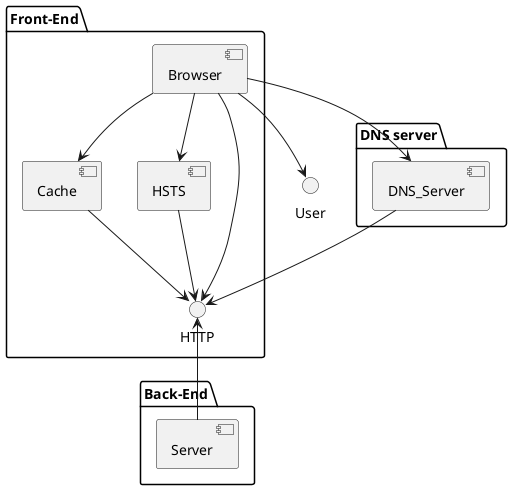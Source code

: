 @startuml

interface User

package "Front-End" {
    component Browser
    component Cache
    component HSTS
    interface HTTP
}
 
package "Back-End" {
    component Server
} 

package "DNS server" {
    component DNS_Server
} 

Browser --> User
Browser --> Cache
Browser --> HSTS
Cache --> HTTP
Browser --> HTTP
HSTS --> HTTP
HTTP <-- Server
Browser --> DNS_Server
DNS_Server --> HTTP

@enduml